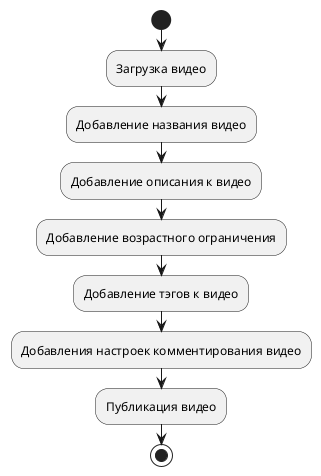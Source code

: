 @startuml
start
:Загрузка видео;
:Добавление названия видео;
:Добавление описания к видео;
:Добавление возрастного ограничения;
:Добавление тэгов к видео;
:Добавления настроек комментирования видео;
:Публикация видео;
stop
@enduml